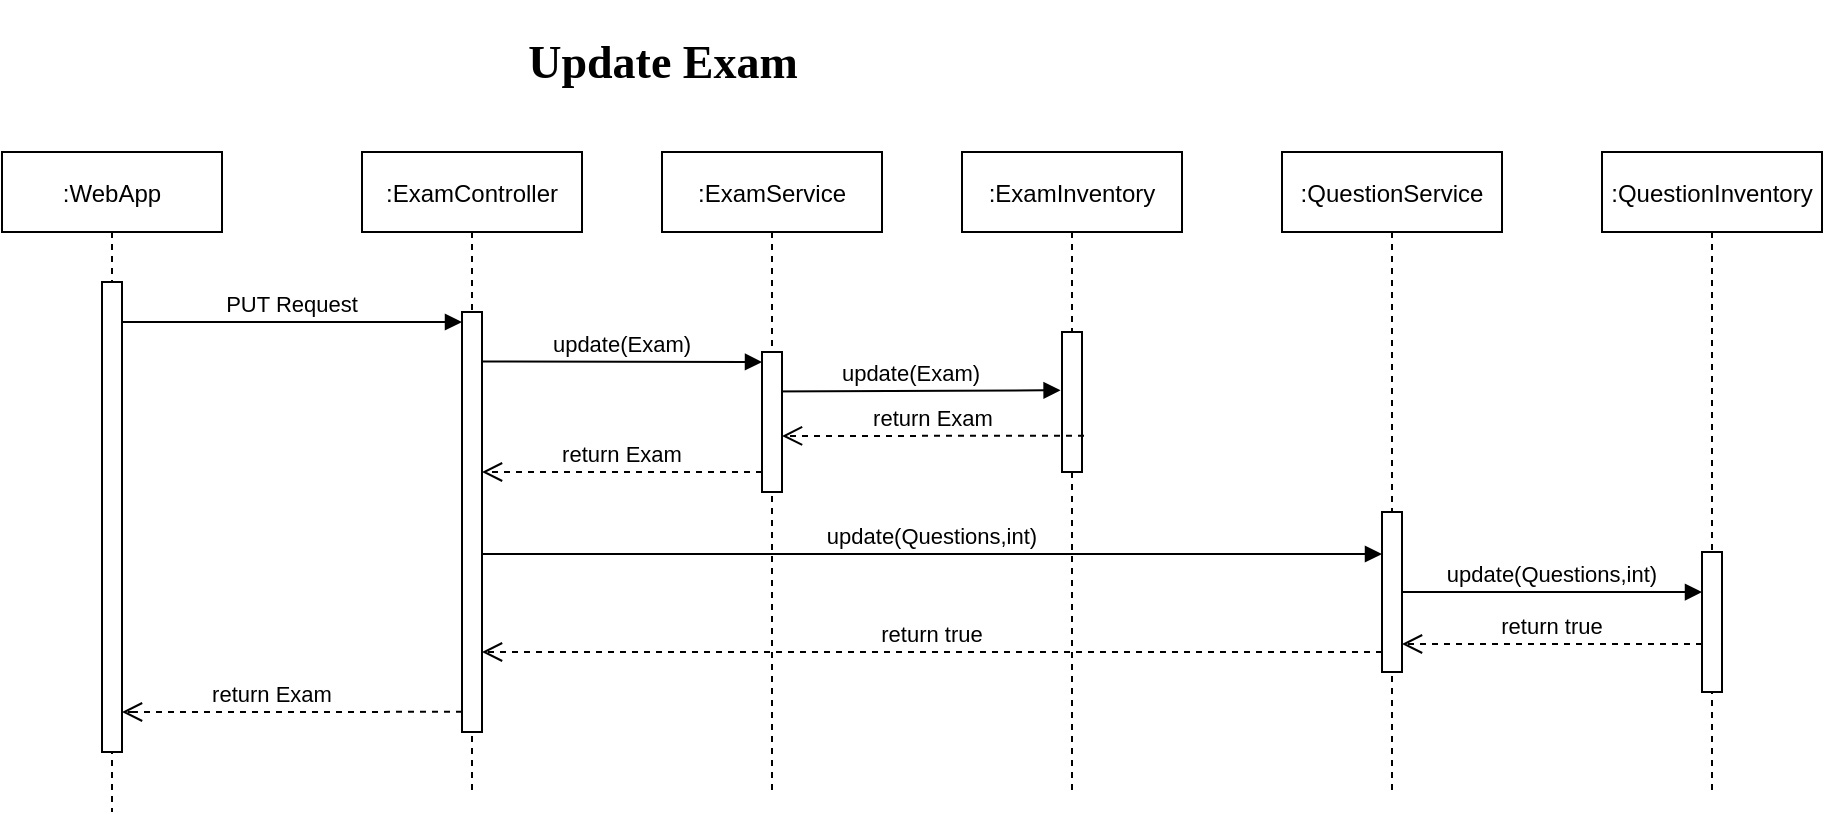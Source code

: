 <mxfile version="16.5.6" type="device"><diagram id="kgpKYQtTHZ0yAKxKKP6v" name="Page-1"><mxGraphModel dx="1382" dy="764" grid="1" gridSize="10" guides="1" tooltips="1" connect="1" arrows="1" fold="1" page="1" pageScale="1" pageWidth="850" pageHeight="1100" math="0" shadow="0"><root><mxCell id="0"/><mxCell id="1" parent="0"/><mxCell id="3nuBFxr9cyL0pnOWT2aG-1" value=":WebApp" style="shape=umlLifeline;perimeter=lifelinePerimeter;container=1;collapsible=0;recursiveResize=0;rounded=0;shadow=0;strokeWidth=1;" parent="1" vertex="1"><mxGeometry x="110" y="80" width="110" height="330" as="geometry"/></mxCell><mxCell id="3nuBFxr9cyL0pnOWT2aG-2" value="" style="points=[];perimeter=orthogonalPerimeter;rounded=0;shadow=0;strokeWidth=1;" parent="3nuBFxr9cyL0pnOWT2aG-1" vertex="1"><mxGeometry x="50" y="65" width="10" height="235" as="geometry"/></mxCell><mxCell id="3nuBFxr9cyL0pnOWT2aG-5" value=":ExamController" style="shape=umlLifeline;perimeter=lifelinePerimeter;container=1;collapsible=0;recursiveResize=0;rounded=0;shadow=0;strokeWidth=1;" parent="1" vertex="1"><mxGeometry x="290" y="80" width="110" height="320" as="geometry"/></mxCell><mxCell id="3nuBFxr9cyL0pnOWT2aG-6" value="" style="points=[];perimeter=orthogonalPerimeter;rounded=0;shadow=0;strokeWidth=1;" parent="3nuBFxr9cyL0pnOWT2aG-5" vertex="1"><mxGeometry x="50" y="80" width="10" height="210" as="geometry"/></mxCell><mxCell id="3nuBFxr9cyL0pnOWT2aG-8" value="PUT Request" style="verticalAlign=bottom;endArrow=block;entryX=0;entryY=0;shadow=0;strokeWidth=1;" parent="1" edge="1"><mxGeometry relative="1" as="geometry"><mxPoint x="170" y="165" as="sourcePoint"/><mxPoint x="340" y="165" as="targetPoint"/></mxGeometry></mxCell><mxCell id="FTZ_jziRhzl69t2wIlyl-1" value="&lt;h1&gt;&lt;font face=&quot;Tahoma&quot;&gt;&lt;span style=&quot;font-size: 23px&quot;&gt;Update Exam&lt;/span&gt;&lt;/font&gt;&lt;/h1&gt;" style="text;html=1;align=center;verticalAlign=middle;resizable=0;points=[];autosize=1;" parent="1" vertex="1"><mxGeometry x="355" y="10" width="170" height="50" as="geometry"/></mxCell><mxCell id="FTZ_jziRhzl69t2wIlyl-8" value=":ExamInventory" style="shape=umlLifeline;perimeter=lifelinePerimeter;container=1;collapsible=0;recursiveResize=0;rounded=0;shadow=0;strokeWidth=1;" parent="1" vertex="1"><mxGeometry x="590" y="80" width="110" height="320" as="geometry"/></mxCell><mxCell id="FTZ_jziRhzl69t2wIlyl-9" value="" style="points=[];perimeter=orthogonalPerimeter;rounded=0;shadow=0;strokeWidth=1;" parent="FTZ_jziRhzl69t2wIlyl-8" vertex="1"><mxGeometry x="50" y="90" width="10" height="70" as="geometry"/></mxCell><mxCell id="m-NQ0mbPZxccPPhu1AuZ-4" value="update(Exam)" style="verticalAlign=bottom;endArrow=block;shadow=0;strokeWidth=1;entryX=-0.071;entryY=0.416;entryDx=0;entryDy=0;entryPerimeter=0;" parent="FTZ_jziRhzl69t2wIlyl-8" target="FTZ_jziRhzl69t2wIlyl-9" edge="1"><mxGeometry relative="1" as="geometry"><mxPoint x="-100" y="119.71" as="sourcePoint"/><mxPoint x="55" y="120" as="targetPoint"/></mxGeometry></mxCell><mxCell id="m-NQ0mbPZxccPPhu1AuZ-1" value=":ExamService" style="shape=umlLifeline;perimeter=lifelinePerimeter;container=1;collapsible=0;recursiveResize=0;rounded=0;shadow=0;strokeWidth=1;" parent="1" vertex="1"><mxGeometry x="440" y="80" width="110" height="320" as="geometry"/></mxCell><mxCell id="m-NQ0mbPZxccPPhu1AuZ-2" value="" style="points=[];perimeter=orthogonalPerimeter;rounded=0;shadow=0;strokeWidth=1;" parent="m-NQ0mbPZxccPPhu1AuZ-1" vertex="1"><mxGeometry x="50" y="100" width="10" height="70" as="geometry"/></mxCell><mxCell id="m-NQ0mbPZxccPPhu1AuZ-3" value="update(Exam)" style="verticalAlign=bottom;endArrow=block;shadow=0;strokeWidth=1;" parent="m-NQ0mbPZxccPPhu1AuZ-1" edge="1"><mxGeometry relative="1" as="geometry"><mxPoint x="-90" y="104.71" as="sourcePoint"/><mxPoint x="50" y="105" as="targetPoint"/></mxGeometry></mxCell><mxCell id="m-NQ0mbPZxccPPhu1AuZ-6" value="return Exam" style="verticalAlign=bottom;endArrow=open;dashed=1;endSize=8;shadow=0;strokeWidth=1;exitX=0.1;exitY=0.654;exitDx=0;exitDy=0;exitPerimeter=0;" parent="m-NQ0mbPZxccPPhu1AuZ-1" edge="1"><mxGeometry relative="1" as="geometry"><mxPoint x="-90" y="160" as="targetPoint"/><mxPoint x="50" y="160" as="sourcePoint"/></mxGeometry></mxCell><mxCell id="7iPynkwy7BCHwqb1wfB_-11" value="update(Questions,int)" style="verticalAlign=bottom;endArrow=block;shadow=0;strokeWidth=1;" parent="m-NQ0mbPZxccPPhu1AuZ-1" target="7iPynkwy7BCHwqb1wfB_-8" edge="1"><mxGeometry relative="1" as="geometry"><mxPoint x="-90" y="201.0" as="sourcePoint"/><mxPoint x="290" y="201" as="targetPoint"/></mxGeometry></mxCell><mxCell id="m-NQ0mbPZxccPPhu1AuZ-5" value="return Exam" style="verticalAlign=bottom;endArrow=open;dashed=1;endSize=8;shadow=0;strokeWidth=1;exitX=0.1;exitY=0.654;exitDx=0;exitDy=0;exitPerimeter=0;" parent="1" edge="1"><mxGeometry relative="1" as="geometry"><mxPoint x="500" y="222" as="targetPoint"/><mxPoint x="651" y="221.86" as="sourcePoint"/></mxGeometry></mxCell><mxCell id="7iPynkwy7BCHwqb1wfB_-1" value=":QuestionInventory" style="shape=umlLifeline;perimeter=lifelinePerimeter;container=1;collapsible=0;recursiveResize=0;rounded=0;shadow=0;strokeWidth=1;" parent="1" vertex="1"><mxGeometry x="910" y="80" width="110" height="320" as="geometry"/></mxCell><mxCell id="7iPynkwy7BCHwqb1wfB_-2" value="" style="points=[];perimeter=orthogonalPerimeter;rounded=0;shadow=0;strokeWidth=1;" parent="7iPynkwy7BCHwqb1wfB_-1" vertex="1"><mxGeometry x="50" y="200" width="10" height="70" as="geometry"/></mxCell><mxCell id="7iPynkwy7BCHwqb1wfB_-7" value=":QuestionService" style="shape=umlLifeline;perimeter=lifelinePerimeter;container=1;collapsible=0;recursiveResize=0;rounded=0;shadow=0;strokeWidth=1;" parent="1" vertex="1"><mxGeometry x="750" y="80" width="110" height="320" as="geometry"/></mxCell><mxCell id="7iPynkwy7BCHwqb1wfB_-8" value="" style="points=[];perimeter=orthogonalPerimeter;rounded=0;shadow=0;strokeWidth=1;" parent="7iPynkwy7BCHwqb1wfB_-7" vertex="1"><mxGeometry x="50" y="180" width="10" height="80" as="geometry"/></mxCell><mxCell id="7iPynkwy7BCHwqb1wfB_-10" value="return true" style="verticalAlign=bottom;endArrow=open;dashed=1;endSize=8;shadow=0;strokeWidth=1;" parent="1" edge="1"><mxGeometry relative="1" as="geometry"><mxPoint x="810" y="326" as="targetPoint"/><mxPoint x="960" y="326" as="sourcePoint"/></mxGeometry></mxCell><mxCell id="7iPynkwy7BCHwqb1wfB_-12" value="update(Questions,int)" style="verticalAlign=bottom;endArrow=block;shadow=0;strokeWidth=1;entryX=0;entryY=0.286;entryDx=0;entryDy=0;entryPerimeter=0;" parent="1" target="7iPynkwy7BCHwqb1wfB_-2" edge="1"><mxGeometry relative="1" as="geometry"><mxPoint x="810" y="300" as="sourcePoint"/><mxPoint x="950" y="300" as="targetPoint"/></mxGeometry></mxCell><mxCell id="7iPynkwy7BCHwqb1wfB_-13" value="return true" style="verticalAlign=bottom;endArrow=open;dashed=1;endSize=8;shadow=0;strokeWidth=1;" parent="1" edge="1"><mxGeometry relative="1" as="geometry"><mxPoint x="350" y="330" as="targetPoint"/><mxPoint x="800" y="330" as="sourcePoint"/></mxGeometry></mxCell><mxCell id="7iPynkwy7BCHwqb1wfB_-14" value="return Exam" style="verticalAlign=bottom;endArrow=open;dashed=1;endSize=8;shadow=0;strokeWidth=1;exitX=0;exitY=0.952;exitDx=0;exitDy=0;exitPerimeter=0;" parent="1" source="3nuBFxr9cyL0pnOWT2aG-6" edge="1"><mxGeometry relative="1" as="geometry"><mxPoint x="170" y="360" as="targetPoint"/><mxPoint x="335" y="360" as="sourcePoint"/><Array as="points"><mxPoint x="170" y="360"/><mxPoint x="180" y="360"/></Array></mxGeometry></mxCell></root></mxGraphModel></diagram></mxfile>